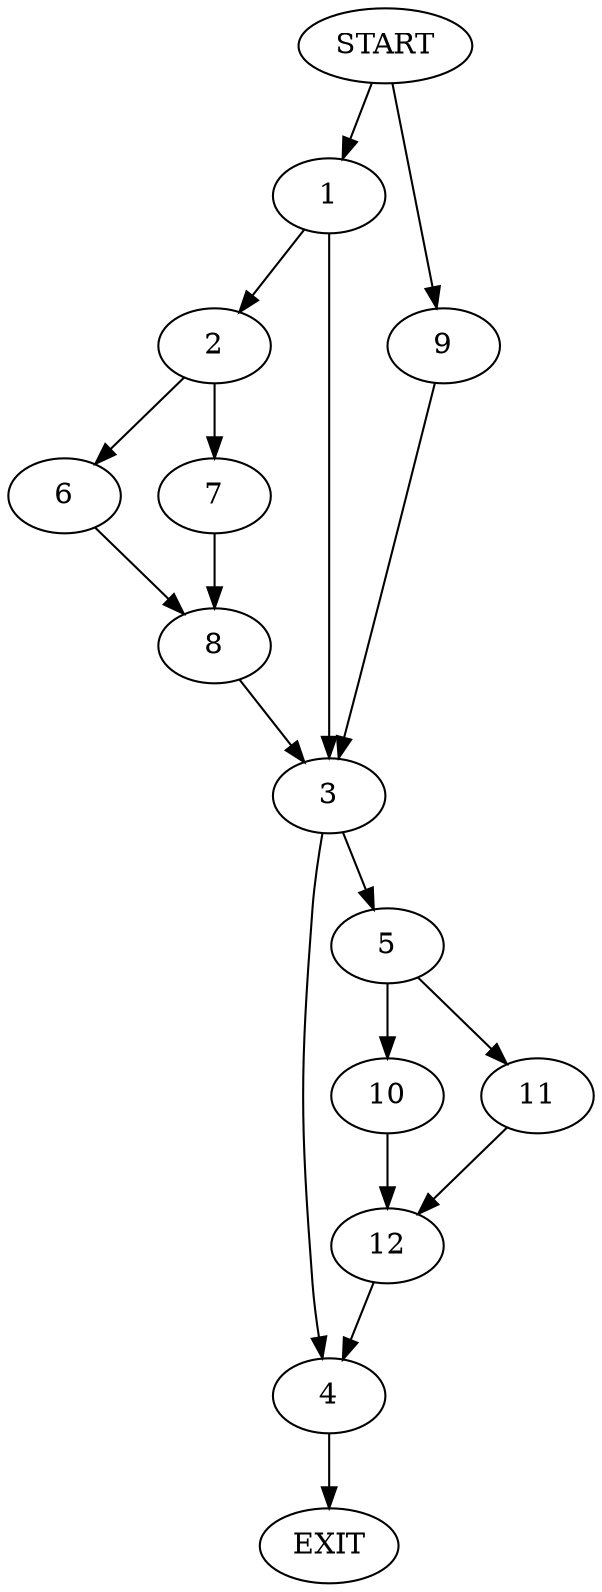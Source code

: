 digraph {
0 [label="START"]
13 [label="EXIT"]
0 -> 1
1 -> 2
1 -> 3
3 -> 4
3 -> 5
2 -> 6
2 -> 7
7 -> 8
6 -> 8
8 -> 3
0 -> 9
9 -> 3
4 -> 13
5 -> 10
5 -> 11
11 -> 12
10 -> 12
12 -> 4
}
